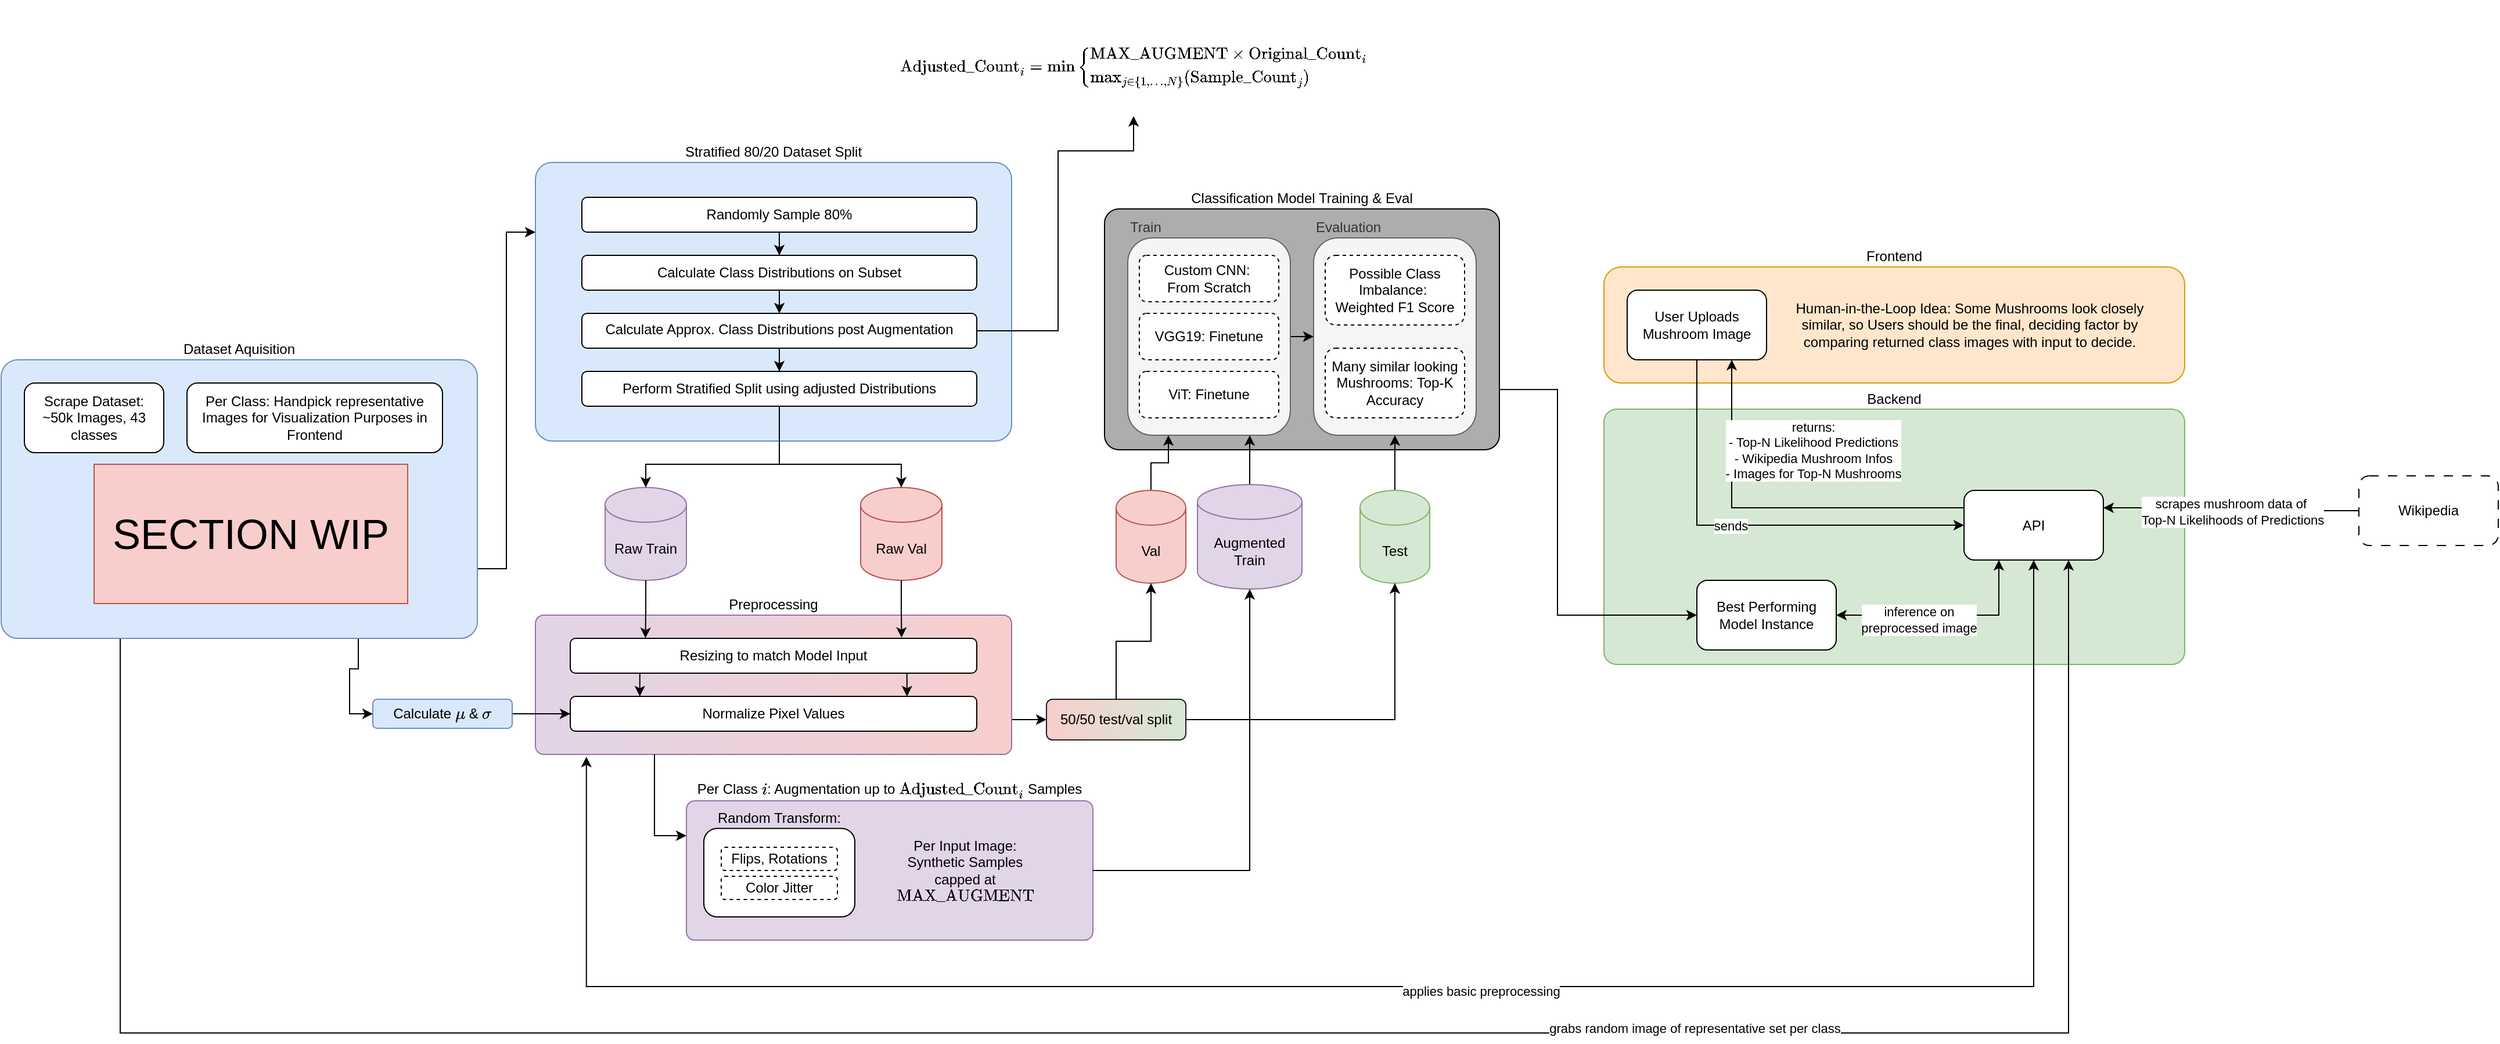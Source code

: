 <mxfile version="24.9.0">
  <diagram id="C5RBs43oDa-KdzZeNtuy" name="Page-1">
    <mxGraphModel dx="2901" dy="2255" grid="1" gridSize="10" guides="1" tooltips="1" connect="1" arrows="1" fold="1" page="1" pageScale="1" pageWidth="827" pageHeight="1169" math="1" shadow="0">
      <root>
        <mxCell id="WIyWlLk6GJQsqaUBKTNV-0" />
        <mxCell id="WIyWlLk6GJQsqaUBKTNV-1" parent="WIyWlLk6GJQsqaUBKTNV-0" />
        <mxCell id="rZa_sODycS4ORoVSW2ID-123" value="Backend" style="rounded=1;whiteSpace=wrap;html=1;arcSize=5;align=center;labelPosition=center;verticalLabelPosition=top;verticalAlign=bottom;fillColor=#d5e8d4;strokeColor=#82b366;" parent="WIyWlLk6GJQsqaUBKTNV-1" vertex="1">
          <mxGeometry x="1190" y="122.5" width="500" height="220" as="geometry" />
        </mxCell>
        <mxCell id="rZa_sODycS4ORoVSW2ID-9" value="Stratified 80/20 Dataset Split" style="rounded=1;whiteSpace=wrap;html=1;labelPosition=center;verticalLabelPosition=top;align=center;verticalAlign=bottom;arcSize=6;textDirection=ltr;fillColor=#dae8fc;strokeColor=#6c8ebf;" parent="WIyWlLk6GJQsqaUBKTNV-1" vertex="1">
          <mxGeometry x="270" y="-90" width="410" height="240" as="geometry" />
        </mxCell>
        <mxCell id="rZa_sODycS4ORoVSW2ID-6" value="Wikipedia" style="rounded=1;whiteSpace=wrap;html=1;dashed=1;dashPattern=8 8;" parent="WIyWlLk6GJQsqaUBKTNV-1" vertex="1">
          <mxGeometry x="1840" y="180" width="120" height="60" as="geometry" />
        </mxCell>
        <mxCell id="rZa_sODycS4ORoVSW2ID-27" style="edgeStyle=orthogonalEdgeStyle;rounded=0;orthogonalLoop=1;jettySize=auto;html=1;exitX=0.5;exitY=1;exitDx=0;exitDy=0;entryX=0.5;entryY=0;entryDx=0;entryDy=0;" parent="WIyWlLk6GJQsqaUBKTNV-1" source="rZa_sODycS4ORoVSW2ID-10" target="rZa_sODycS4ORoVSW2ID-12" edge="1">
          <mxGeometry relative="1" as="geometry" />
        </mxCell>
        <mxCell id="rZa_sODycS4ORoVSW2ID-10" value="Randomly Sample 80%" style="rounded=1;whiteSpace=wrap;html=1;" parent="WIyWlLk6GJQsqaUBKTNV-1" vertex="1">
          <mxGeometry x="310" y="-60" width="340" height="30" as="geometry" />
        </mxCell>
        <mxCell id="rZa_sODycS4ORoVSW2ID-26" style="edgeStyle=orthogonalEdgeStyle;rounded=0;orthogonalLoop=1;jettySize=auto;html=1;exitX=1;exitY=0.5;exitDx=0;exitDy=0;entryX=0.5;entryY=1;entryDx=0;entryDy=0;" parent="WIyWlLk6GJQsqaUBKTNV-1" source="rZa_sODycS4ORoVSW2ID-11" target="rZa_sODycS4ORoVSW2ID-16" edge="1">
          <mxGeometry relative="1" as="geometry">
            <Array as="points">
              <mxPoint x="720" y="55" />
              <mxPoint x="720" y="-100" />
              <mxPoint x="785" y="-100" />
            </Array>
          </mxGeometry>
        </mxCell>
        <mxCell id="rZa_sODycS4ORoVSW2ID-29" style="edgeStyle=orthogonalEdgeStyle;rounded=0;orthogonalLoop=1;jettySize=auto;html=1;exitX=0.5;exitY=1;exitDx=0;exitDy=0;" parent="WIyWlLk6GJQsqaUBKTNV-1" source="rZa_sODycS4ORoVSW2ID-11" target="rZa_sODycS4ORoVSW2ID-13" edge="1">
          <mxGeometry relative="1" as="geometry" />
        </mxCell>
        <mxCell id="rZa_sODycS4ORoVSW2ID-11" value="Calculate Approx. Class Distributions post Augmentation" style="rounded=1;whiteSpace=wrap;html=1;labelPosition=center;verticalLabelPosition=middle;align=center;verticalAlign=top;" parent="WIyWlLk6GJQsqaUBKTNV-1" vertex="1">
          <mxGeometry x="310" y="40" width="340" height="30" as="geometry" />
        </mxCell>
        <mxCell id="rZa_sODycS4ORoVSW2ID-28" style="edgeStyle=orthogonalEdgeStyle;rounded=0;orthogonalLoop=1;jettySize=auto;html=1;exitX=0.5;exitY=1;exitDx=0;exitDy=0;entryX=0.5;entryY=0;entryDx=0;entryDy=0;" parent="WIyWlLk6GJQsqaUBKTNV-1" source="rZa_sODycS4ORoVSW2ID-12" target="rZa_sODycS4ORoVSW2ID-11" edge="1">
          <mxGeometry relative="1" as="geometry" />
        </mxCell>
        <mxCell id="rZa_sODycS4ORoVSW2ID-12" value="Calculate Class Distributions on Subset" style="rounded=1;whiteSpace=wrap;html=1;" parent="WIyWlLk6GJQsqaUBKTNV-1" vertex="1">
          <mxGeometry x="310" y="-10" width="340" height="30" as="geometry" />
        </mxCell>
        <mxCell id="rZa_sODycS4ORoVSW2ID-13" value="Perform Stratified Split using adjusted Distributions" style="rounded=1;whiteSpace=wrap;html=1;" parent="WIyWlLk6GJQsqaUBKTNV-1" vertex="1">
          <mxGeometry x="310" y="90" width="340" height="30" as="geometry" />
        </mxCell>
        <mxCell id="rZa_sODycS4ORoVSW2ID-16" value="&lt;br&gt;\[\text{Adjusted_Count}_i = \min\left\{&lt;br&gt;\begin{array}{l}&lt;br&gt;\text{MAX_AUGMENT} \times \text{Original_Count}_i \\&lt;br&gt;\max_{j \in \{1, \dots, N\}}(\text{Sample_Count}_j)&lt;br&gt;\end{array}&lt;br&gt;\right.\]&lt;div&gt;&lt;br&gt;&lt;/div&gt;&lt;div&gt;&lt;br/&gt;&lt;/div&gt;" style="text;html=1;align=center;verticalAlign=middle;whiteSpace=wrap;rounded=0;" parent="WIyWlLk6GJQsqaUBKTNV-1" vertex="1">
          <mxGeometry x="580" y="-200" width="410" height="70" as="geometry" />
        </mxCell>
        <mxCell id="rZa_sODycS4ORoVSW2ID-86" style="edgeStyle=orthogonalEdgeStyle;rounded=0;orthogonalLoop=1;jettySize=auto;html=1;exitX=1;exitY=0.75;exitDx=0;exitDy=0;entryX=0;entryY=0.5;entryDx=0;entryDy=0;" parent="WIyWlLk6GJQsqaUBKTNV-1" source="rZa_sODycS4ORoVSW2ID-20" target="rZa_sODycS4ORoVSW2ID-63" edge="1">
          <mxGeometry relative="1" as="geometry" />
        </mxCell>
        <mxCell id="rZa_sODycS4ORoVSW2ID-20" value="Preprocessing" style="rounded=1;whiteSpace=wrap;html=1;labelPosition=center;verticalLabelPosition=top;align=center;verticalAlign=bottom;arcSize=6;textDirection=ltr;fillColor=#e1d5e7;strokeColor=#9673a6;gradientColor=#F8CECC;gradientDirection=east;" parent="WIyWlLk6GJQsqaUBKTNV-1" vertex="1">
          <mxGeometry x="270" y="300" width="410" height="120" as="geometry" />
        </mxCell>
        <mxCell id="rZa_sODycS4ORoVSW2ID-21" value="Raw Train" style="shape=cylinder3;whiteSpace=wrap;html=1;boundedLbl=1;backgroundOutline=1;size=15;fillColor=#e1d5e7;strokeColor=#9673a6;" parent="WIyWlLk6GJQsqaUBKTNV-1" vertex="1">
          <mxGeometry x="330" y="190" width="70" height="80" as="geometry" />
        </mxCell>
        <mxCell id="rZa_sODycS4ORoVSW2ID-22" value="Raw Val" style="shape=cylinder3;whiteSpace=wrap;html=1;boundedLbl=1;backgroundOutline=1;size=15;fillColor=#f8cecc;strokeColor=#b85450;" parent="WIyWlLk6GJQsqaUBKTNV-1" vertex="1">
          <mxGeometry x="550" y="190" width="70" height="80" as="geometry" />
        </mxCell>
        <mxCell id="rZa_sODycS4ORoVSW2ID-39" style="edgeStyle=orthogonalEdgeStyle;rounded=0;orthogonalLoop=1;jettySize=auto;html=1;exitX=0.75;exitY=1;exitDx=0;exitDy=0;entryX=0.743;entryY=0.007;entryDx=0;entryDy=0;entryPerimeter=0;" parent="WIyWlLk6GJQsqaUBKTNV-1" edge="1">
          <mxGeometry relative="1" as="geometry">
            <mxPoint x="589.88" y="349.79" as="sourcePoint" />
            <mxPoint x="589.93" y="370.0" as="targetPoint" />
          </mxGeometry>
        </mxCell>
        <mxCell id="rZa_sODycS4ORoVSW2ID-23" value="Resizing to match Model Input" style="rounded=1;whiteSpace=wrap;html=1;fillStyle=solid;" parent="WIyWlLk6GJQsqaUBKTNV-1" vertex="1">
          <mxGeometry x="300" y="320" width="350" height="30" as="geometry" />
        </mxCell>
        <mxCell id="rZa_sODycS4ORoVSW2ID-24" value="Normalize Pixel Values" style="rounded=1;whiteSpace=wrap;html=1;" parent="WIyWlLk6GJQsqaUBKTNV-1" vertex="1">
          <mxGeometry x="300" y="370" width="350" height="30" as="geometry" />
        </mxCell>
        <mxCell id="rZa_sODycS4ORoVSW2ID-32" style="edgeStyle=orthogonalEdgeStyle;rounded=0;orthogonalLoop=1;jettySize=auto;html=1;exitX=0.5;exitY=1;exitDx=0;exitDy=0;entryX=0.5;entryY=0;entryDx=0;entryDy=0;entryPerimeter=0;" parent="WIyWlLk6GJQsqaUBKTNV-1" source="rZa_sODycS4ORoVSW2ID-13" target="rZa_sODycS4ORoVSW2ID-21" edge="1">
          <mxGeometry relative="1" as="geometry">
            <Array as="points">
              <mxPoint x="480" y="170" />
              <mxPoint x="365" y="170" />
            </Array>
          </mxGeometry>
        </mxCell>
        <mxCell id="rZa_sODycS4ORoVSW2ID-33" style="edgeStyle=orthogonalEdgeStyle;rounded=0;orthogonalLoop=1;jettySize=auto;html=1;exitX=0.5;exitY=1;exitDx=0;exitDy=0;entryX=0.5;entryY=0;entryDx=0;entryDy=0;entryPerimeter=0;" parent="WIyWlLk6GJQsqaUBKTNV-1" source="rZa_sODycS4ORoVSW2ID-13" target="rZa_sODycS4ORoVSW2ID-22" edge="1">
          <mxGeometry relative="1" as="geometry">
            <mxPoint x="540" y="170" as="sourcePoint" />
            <mxPoint x="450" y="270" as="targetPoint" />
            <Array as="points">
              <mxPoint x="480" y="170" />
              <mxPoint x="585" y="170" />
            </Array>
          </mxGeometry>
        </mxCell>
        <mxCell id="rZa_sODycS4ORoVSW2ID-43" style="edgeStyle=orthogonalEdgeStyle;rounded=0;orthogonalLoop=1;jettySize=auto;html=1;exitX=1;exitY=0.5;exitDx=0;exitDy=0;entryX=0;entryY=0.5;entryDx=0;entryDy=0;" parent="WIyWlLk6GJQsqaUBKTNV-1" source="rZa_sODycS4ORoVSW2ID-41" target="rZa_sODycS4ORoVSW2ID-24" edge="1">
          <mxGeometry relative="1" as="geometry">
            <mxPoint x="210" y="340" as="targetPoint" />
          </mxGeometry>
        </mxCell>
        <mxCell id="rZa_sODycS4ORoVSW2ID-41" value="Calculate \(\mu\) &amp;amp; \(\sigma\)" style="rounded=1;whiteSpace=wrap;html=1;fillColor=#dae8fc;strokeColor=#6c8ebf;" parent="WIyWlLk6GJQsqaUBKTNV-1" vertex="1">
          <mxGeometry x="130" y="372.5" width="120" height="25" as="geometry" />
        </mxCell>
        <mxCell id="rZa_sODycS4ORoVSW2ID-47" style="edgeStyle=orthogonalEdgeStyle;rounded=0;orthogonalLoop=1;jettySize=auto;html=1;entryX=0.185;entryY=-0.007;entryDx=0;entryDy=0;entryPerimeter=0;" parent="WIyWlLk6GJQsqaUBKTNV-1" source="rZa_sODycS4ORoVSW2ID-21" target="rZa_sODycS4ORoVSW2ID-23" edge="1">
          <mxGeometry relative="1" as="geometry" />
        </mxCell>
        <mxCell id="rZa_sODycS4ORoVSW2ID-49" style="edgeStyle=orthogonalEdgeStyle;rounded=0;orthogonalLoop=1;jettySize=auto;html=1;exitX=0.75;exitY=1;exitDx=0;exitDy=0;entryX=0.743;entryY=0.007;entryDx=0;entryDy=0;entryPerimeter=0;" parent="WIyWlLk6GJQsqaUBKTNV-1" edge="1">
          <mxGeometry relative="1" as="geometry">
            <mxPoint x="359.88" y="350" as="sourcePoint" />
            <mxPoint x="359.88" y="370" as="targetPoint" />
          </mxGeometry>
        </mxCell>
        <mxCell id="rZa_sODycS4ORoVSW2ID-51" value="Per Class \(i\): Augmentation up to \(\text{Adjusted_Count}_i\) Samples" style="rounded=1;whiteSpace=wrap;html=1;labelPosition=center;verticalLabelPosition=top;align=center;verticalAlign=bottom;arcSize=6;textDirection=ltr;fillColor=#e1d5e7;strokeColor=#9673a6;" parent="WIyWlLk6GJQsqaUBKTNV-1" vertex="1">
          <mxGeometry x="400" y="460" width="350" height="120" as="geometry" />
        </mxCell>
        <mxCell id="rZa_sODycS4ORoVSW2ID-52" style="edgeStyle=orthogonalEdgeStyle;rounded=0;orthogonalLoop=1;jettySize=auto;html=1;exitX=0.25;exitY=1;exitDx=0;exitDy=0;entryX=0;entryY=0.25;entryDx=0;entryDy=0;" parent="WIyWlLk6GJQsqaUBKTNV-1" source="rZa_sODycS4ORoVSW2ID-20" target="rZa_sODycS4ORoVSW2ID-51" edge="1">
          <mxGeometry relative="1" as="geometry" />
        </mxCell>
        <mxCell id="rZa_sODycS4ORoVSW2ID-54" style="edgeStyle=orthogonalEdgeStyle;rounded=0;orthogonalLoop=1;jettySize=auto;html=1;entryX=0.815;entryY=-0.02;entryDx=0;entryDy=0;entryPerimeter=0;exitX=0.5;exitY=1;exitDx=0;exitDy=0;exitPerimeter=0;" parent="WIyWlLk6GJQsqaUBKTNV-1" source="rZa_sODycS4ORoVSW2ID-22" target="rZa_sODycS4ORoVSW2ID-23" edge="1">
          <mxGeometry relative="1" as="geometry">
            <mxPoint x="375" y="280" as="sourcePoint" />
            <mxPoint x="375" y="330" as="targetPoint" />
          </mxGeometry>
        </mxCell>
        <mxCell id="rZa_sODycS4ORoVSW2ID-58" value="Random Transform:" style="rounded=1;whiteSpace=wrap;html=1;labelPosition=center;verticalLabelPosition=top;align=center;verticalAlign=bottom;" parent="WIyWlLk6GJQsqaUBKTNV-1" vertex="1">
          <mxGeometry x="415" y="483.75" width="130" height="76.25" as="geometry" />
        </mxCell>
        <mxCell id="rZa_sODycS4ORoVSW2ID-55" value="Flips, Rotations" style="rounded=1;whiteSpace=wrap;html=1;dashed=1;" parent="WIyWlLk6GJQsqaUBKTNV-1" vertex="1">
          <mxGeometry x="430" y="500" width="100" height="20" as="geometry" />
        </mxCell>
        <mxCell id="rZa_sODycS4ORoVSW2ID-57" value="Color Jitter" style="rounded=1;whiteSpace=wrap;html=1;dashed=1;" parent="WIyWlLk6GJQsqaUBKTNV-1" vertex="1">
          <mxGeometry x="430" y="525" width="100" height="20" as="geometry" />
        </mxCell>
        <mxCell id="rZa_sODycS4ORoVSW2ID-59" value="Per Input Image: Synthetic Samples capped at \(\text{MAX_AUGMENT}\)" style="text;html=1;align=center;verticalAlign=middle;whiteSpace=wrap;rounded=0;" parent="WIyWlLk6GJQsqaUBKTNV-1" vertex="1">
          <mxGeometry x="570" y="480" width="140" height="80" as="geometry" />
        </mxCell>
        <mxCell id="rZa_sODycS4ORoVSW2ID-109" style="edgeStyle=orthogonalEdgeStyle;rounded=0;orthogonalLoop=1;jettySize=auto;html=1;exitX=1;exitY=0.75;exitDx=0;exitDy=0;entryX=0;entryY=0.5;entryDx=0;entryDy=0;" parent="WIyWlLk6GJQsqaUBKTNV-1" source="rZa_sODycS4ORoVSW2ID-67" target="rZa_sODycS4ORoVSW2ID-91" edge="1">
          <mxGeometry relative="1" as="geometry">
            <Array as="points">
              <mxPoint x="1150" y="106" />
              <mxPoint x="1150" y="300" />
            </Array>
          </mxGeometry>
        </mxCell>
        <mxCell id="rZa_sODycS4ORoVSW2ID-67" value="Classification Model Training &amp;amp; Eval" style="rounded=1;whiteSpace=wrap;html=1;labelPosition=center;verticalLabelPosition=top;align=center;verticalAlign=bottom;arcSize=6;textDirection=ltr;fillColor=#ADADAD;" parent="WIyWlLk6GJQsqaUBKTNV-1" vertex="1">
          <mxGeometry x="760" y="-50" width="340" height="207.5" as="geometry" />
        </mxCell>
        <mxCell id="rZa_sODycS4ORoVSW2ID-85" style="edgeStyle=orthogonalEdgeStyle;rounded=0;orthogonalLoop=1;jettySize=auto;html=1;exitX=0.5;exitY=0;exitDx=0;exitDy=0;exitPerimeter=0;entryX=0.5;entryY=1;entryDx=0;entryDy=0;" parent="WIyWlLk6GJQsqaUBKTNV-1" source="rZa_sODycS4ORoVSW2ID-60" target="rZa_sODycS4ORoVSW2ID-79" edge="1">
          <mxGeometry relative="1" as="geometry" />
        </mxCell>
        <mxCell id="rZa_sODycS4ORoVSW2ID-60" value="Test" style="shape=cylinder3;whiteSpace=wrap;html=1;boundedLbl=1;backgroundOutline=1;size=15;fillColor=#D5E8D4;strokeColor=#82B366;" parent="WIyWlLk6GJQsqaUBKTNV-1" vertex="1">
          <mxGeometry x="980" y="192.5" width="60" height="80" as="geometry" />
        </mxCell>
        <mxCell id="rZa_sODycS4ORoVSW2ID-80" style="edgeStyle=orthogonalEdgeStyle;rounded=0;orthogonalLoop=1;jettySize=auto;html=1;exitX=0.5;exitY=0;exitDx=0;exitDy=0;exitPerimeter=0;entryX=0.25;entryY=1;entryDx=0;entryDy=0;" parent="WIyWlLk6GJQsqaUBKTNV-1" source="rZa_sODycS4ORoVSW2ID-61" target="rZa_sODycS4ORoVSW2ID-77" edge="1">
          <mxGeometry relative="1" as="geometry" />
        </mxCell>
        <mxCell id="rZa_sODycS4ORoVSW2ID-61" value="Val" style="shape=cylinder3;whiteSpace=wrap;html=1;boundedLbl=1;backgroundOutline=1;size=15;fillColor=#f8cecc;strokeColor=#b85450;" parent="WIyWlLk6GJQsqaUBKTNV-1" vertex="1">
          <mxGeometry x="770" y="192.5" width="60" height="80" as="geometry" />
        </mxCell>
        <mxCell id="rZa_sODycS4ORoVSW2ID-63" value="50/50 test/val split" style="rounded=1;whiteSpace=wrap;html=1;fillColor=#D5E8D4;strokeColor=#1F1F1F;gradientColor=#F8CECC;gradientDirection=west;" parent="WIyWlLk6GJQsqaUBKTNV-1" vertex="1">
          <mxGeometry x="710" y="372.5" width="120" height="35" as="geometry" />
        </mxCell>
        <mxCell id="rZa_sODycS4ORoVSW2ID-64" style="edgeStyle=orthogonalEdgeStyle;rounded=0;orthogonalLoop=1;jettySize=auto;html=1;exitX=1;exitY=0.5;exitDx=0;exitDy=0;entryX=0.5;entryY=1;entryDx=0;entryDy=0;entryPerimeter=0;" parent="WIyWlLk6GJQsqaUBKTNV-1" source="rZa_sODycS4ORoVSW2ID-63" target="rZa_sODycS4ORoVSW2ID-60" edge="1">
          <mxGeometry relative="1" as="geometry">
            <Array as="points">
              <mxPoint x="1010" y="390" />
            </Array>
          </mxGeometry>
        </mxCell>
        <mxCell id="rZa_sODycS4ORoVSW2ID-65" style="edgeStyle=orthogonalEdgeStyle;rounded=0;orthogonalLoop=1;jettySize=auto;html=1;exitX=0.5;exitY=0;exitDx=0;exitDy=0;entryX=0.5;entryY=1;entryDx=0;entryDy=0;entryPerimeter=0;" parent="WIyWlLk6GJQsqaUBKTNV-1" source="rZa_sODycS4ORoVSW2ID-63" target="rZa_sODycS4ORoVSW2ID-61" edge="1">
          <mxGeometry relative="1" as="geometry" />
        </mxCell>
        <mxCell id="rZa_sODycS4ORoVSW2ID-84" style="edgeStyle=orthogonalEdgeStyle;rounded=0;orthogonalLoop=1;jettySize=auto;html=1;exitX=1;exitY=0.5;exitDx=0;exitDy=0;entryX=0;entryY=0.5;entryDx=0;entryDy=0;" parent="WIyWlLk6GJQsqaUBKTNV-1" source="rZa_sODycS4ORoVSW2ID-77" target="rZa_sODycS4ORoVSW2ID-79" edge="1">
          <mxGeometry relative="1" as="geometry" />
        </mxCell>
        <mxCell id="rZa_sODycS4ORoVSW2ID-77" value="Train" style="rounded=1;whiteSpace=wrap;html=1;labelPosition=center;verticalLabelPosition=top;align=left;verticalAlign=bottom;fillStyle=auto;fillColor=#f5f5f5;fontColor=#333333;strokeColor=#666666;" parent="WIyWlLk6GJQsqaUBKTNV-1" vertex="1">
          <mxGeometry x="780" y="-25" width="140" height="170" as="geometry" />
        </mxCell>
        <mxCell id="rZa_sODycS4ORoVSW2ID-68" value="&lt;div&gt;Custom CNN:&amp;nbsp;&lt;/div&gt;&lt;div&gt;From Scratch&lt;/div&gt;" style="rounded=1;whiteSpace=wrap;html=1;dashed=1;" parent="WIyWlLk6GJQsqaUBKTNV-1" vertex="1">
          <mxGeometry x="790" y="-10" width="120" height="40" as="geometry" />
        </mxCell>
        <mxCell id="rZa_sODycS4ORoVSW2ID-69" value="VGG19: Finetune" style="rounded=1;whiteSpace=wrap;html=1;dashed=1;" parent="WIyWlLk6GJQsqaUBKTNV-1" vertex="1">
          <mxGeometry x="790" y="40" width="120" height="40" as="geometry" />
        </mxCell>
        <mxCell id="rZa_sODycS4ORoVSW2ID-70" value="ViT: Finetune" style="rounded=1;whiteSpace=wrap;html=1;dashed=1;" parent="WIyWlLk6GJQsqaUBKTNV-1" vertex="1">
          <mxGeometry x="790" y="90" width="120" height="40" as="geometry" />
        </mxCell>
        <mxCell id="rZa_sODycS4ORoVSW2ID-81" style="edgeStyle=orthogonalEdgeStyle;rounded=0;orthogonalLoop=1;jettySize=auto;html=1;exitX=0.5;exitY=0;exitDx=0;exitDy=0;exitPerimeter=0;entryX=0.75;entryY=1;entryDx=0;entryDy=0;" parent="WIyWlLk6GJQsqaUBKTNV-1" source="rZa_sODycS4ORoVSW2ID-71" target="rZa_sODycS4ORoVSW2ID-77" edge="1">
          <mxGeometry relative="1" as="geometry" />
        </mxCell>
        <mxCell id="rZa_sODycS4ORoVSW2ID-71" value="Augmented Train" style="shape=cylinder3;whiteSpace=wrap;html=1;boundedLbl=1;backgroundOutline=1;size=15;fillColor=#e1d5e7;strokeColor=#9673a6;" parent="WIyWlLk6GJQsqaUBKTNV-1" vertex="1">
          <mxGeometry x="840" y="187.5" width="90" height="90" as="geometry" />
        </mxCell>
        <mxCell id="rZa_sODycS4ORoVSW2ID-72" style="edgeStyle=orthogonalEdgeStyle;rounded=0;orthogonalLoop=1;jettySize=auto;html=1;exitX=1;exitY=0.5;exitDx=0;exitDy=0;entryX=0.5;entryY=1;entryDx=0;entryDy=0;entryPerimeter=0;" parent="WIyWlLk6GJQsqaUBKTNV-1" source="rZa_sODycS4ORoVSW2ID-51" target="rZa_sODycS4ORoVSW2ID-71" edge="1">
          <mxGeometry relative="1" as="geometry" />
        </mxCell>
        <mxCell id="rZa_sODycS4ORoVSW2ID-89" style="edgeStyle=orthogonalEdgeStyle;rounded=0;orthogonalLoop=1;jettySize=auto;html=1;exitX=1;exitY=0.75;exitDx=0;exitDy=0;entryX=0;entryY=0.25;entryDx=0;entryDy=0;" parent="WIyWlLk6GJQsqaUBKTNV-1" source="rZa_sODycS4ORoVSW2ID-73" target="rZa_sODycS4ORoVSW2ID-9" edge="1">
          <mxGeometry relative="1" as="geometry" />
        </mxCell>
        <mxCell id="rZa_sODycS4ORoVSW2ID-117" style="edgeStyle=orthogonalEdgeStyle;rounded=0;orthogonalLoop=1;jettySize=auto;html=1;exitX=0.25;exitY=1;exitDx=0;exitDy=0;entryX=0.75;entryY=1;entryDx=0;entryDy=0;" parent="WIyWlLk6GJQsqaUBKTNV-1" source="rZa_sODycS4ORoVSW2ID-73" target="rZa_sODycS4ORoVSW2ID-106" edge="1">
          <mxGeometry relative="1" as="geometry">
            <Array as="points">
              <mxPoint x="-87" y="660" />
              <mxPoint x="1590" y="660" />
            </Array>
          </mxGeometry>
        </mxCell>
        <mxCell id="rZa_sODycS4ORoVSW2ID-118" value="grabs random image of representative set per class" style="edgeLabel;html=1;align=center;verticalAlign=middle;resizable=0;points=[];" parent="rZa_sODycS4ORoVSW2ID-117" vertex="1" connectable="0">
          <mxGeometry x="0.398" y="4" relative="1" as="geometry">
            <mxPoint as="offset" />
          </mxGeometry>
        </mxCell>
        <mxCell id="rZa_sODycS4ORoVSW2ID-124" style="edgeStyle=orthogonalEdgeStyle;rounded=0;orthogonalLoop=1;jettySize=auto;html=1;exitX=0.75;exitY=1;exitDx=0;exitDy=0;entryX=0;entryY=0.5;entryDx=0;entryDy=0;" parent="WIyWlLk6GJQsqaUBKTNV-1" source="rZa_sODycS4ORoVSW2ID-73" target="rZa_sODycS4ORoVSW2ID-41" edge="1">
          <mxGeometry relative="1" as="geometry" />
        </mxCell>
        <mxCell id="rZa_sODycS4ORoVSW2ID-73" value="Dataset Aquisition" style="rounded=1;whiteSpace=wrap;html=1;labelPosition=center;verticalLabelPosition=top;align=center;verticalAlign=bottom;arcSize=6;textDirection=ltr;fillColor=#dae8fc;strokeColor=#6c8ebf;" parent="WIyWlLk6GJQsqaUBKTNV-1" vertex="1">
          <mxGeometry x="-190" y="80" width="410" height="240" as="geometry" />
        </mxCell>
        <mxCell id="rZa_sODycS4ORoVSW2ID-74" value="&lt;div&gt;Scrape Dataset:&lt;/div&gt;&lt;div&gt;~50k Images, 43 classes&lt;br&gt;&lt;/div&gt;" style="rounded=1;whiteSpace=wrap;html=1;" parent="WIyWlLk6GJQsqaUBKTNV-1" vertex="1">
          <mxGeometry x="-170" y="100" width="120" height="60" as="geometry" />
        </mxCell>
        <mxCell id="rZa_sODycS4ORoVSW2ID-75" value="&lt;font style=&quot;font-size: 36px;&quot;&gt;SECTION WIP&lt;br&gt;&lt;/font&gt;" style="text;html=1;align=center;verticalAlign=middle;whiteSpace=wrap;rounded=0;fillColor=#f8cecc;strokeColor=#b85450;" parent="WIyWlLk6GJQsqaUBKTNV-1" vertex="1">
          <mxGeometry x="-110" y="170" width="270" height="120" as="geometry" />
        </mxCell>
        <mxCell id="rZa_sODycS4ORoVSW2ID-78" value="Per Class: Handpick representative Images for Visualization Purposes in Frontend" style="rounded=1;whiteSpace=wrap;html=1;" parent="WIyWlLk6GJQsqaUBKTNV-1" vertex="1">
          <mxGeometry x="-30" y="100" width="220" height="60" as="geometry" />
        </mxCell>
        <mxCell id="rZa_sODycS4ORoVSW2ID-79" value="Evaluation" style="rounded=1;whiteSpace=wrap;html=1;labelPosition=center;verticalLabelPosition=top;align=left;verticalAlign=bottom;fillColor=#f5f5f5;fontColor=#333333;strokeColor=#666666;" parent="WIyWlLk6GJQsqaUBKTNV-1" vertex="1">
          <mxGeometry x="940" y="-25" width="140" height="170" as="geometry" />
        </mxCell>
        <mxCell id="rZa_sODycS4ORoVSW2ID-82" value="&lt;div&gt;Possible Class Imbalance:&amp;nbsp;&lt;/div&gt;&lt;div&gt;Weighted F1 Score&lt;/div&gt;" style="rounded=1;whiteSpace=wrap;html=1;dashed=1;" parent="WIyWlLk6GJQsqaUBKTNV-1" vertex="1">
          <mxGeometry x="950" y="-10" width="120" height="60" as="geometry" />
        </mxCell>
        <mxCell id="rZa_sODycS4ORoVSW2ID-83" value="Many similar looking Mushrooms: Top-K Accuracy" style="rounded=1;whiteSpace=wrap;html=1;dashed=1;" parent="WIyWlLk6GJQsqaUBKTNV-1" vertex="1">
          <mxGeometry x="950" y="70" width="120" height="60" as="geometry" />
        </mxCell>
        <mxCell id="rZa_sODycS4ORoVSW2ID-91" value="Best Performing Model Instance" style="rounded=1;whiteSpace=wrap;html=1;" parent="WIyWlLk6GJQsqaUBKTNV-1" vertex="1">
          <mxGeometry x="1270" y="270" width="120" height="60" as="geometry" />
        </mxCell>
        <mxCell id="rZa_sODycS4ORoVSW2ID-104" value="Frontend" style="rounded=1;whiteSpace=wrap;html=1;labelPosition=center;verticalLabelPosition=top;align=center;verticalAlign=bottom;fillColor=#ffe6cc;strokeColor=#d79b00;" parent="WIyWlLk6GJQsqaUBKTNV-1" vertex="1">
          <mxGeometry x="1190" width="500" height="100" as="geometry" />
        </mxCell>
        <mxCell id="rZa_sODycS4ORoVSW2ID-107" style="edgeStyle=orthogonalEdgeStyle;rounded=0;orthogonalLoop=1;jettySize=auto;html=1;exitX=0.5;exitY=1;exitDx=0;exitDy=0;entryX=0;entryY=0.5;entryDx=0;entryDy=0;" parent="WIyWlLk6GJQsqaUBKTNV-1" source="rZa_sODycS4ORoVSW2ID-105" target="rZa_sODycS4ORoVSW2ID-106" edge="1">
          <mxGeometry relative="1" as="geometry" />
        </mxCell>
        <mxCell id="rZa_sODycS4ORoVSW2ID-108" value="sends" style="edgeLabel;html=1;align=center;verticalAlign=middle;resizable=0;points=[];" parent="rZa_sODycS4ORoVSW2ID-107" vertex="1" connectable="0">
          <mxGeometry x="-0.08" relative="1" as="geometry">
            <mxPoint as="offset" />
          </mxGeometry>
        </mxCell>
        <mxCell id="rZa_sODycS4ORoVSW2ID-105" value="User Uploads Mushroom Image" style="rounded=1;whiteSpace=wrap;html=1;" parent="WIyWlLk6GJQsqaUBKTNV-1" vertex="1">
          <mxGeometry x="1210" y="20" width="120" height="60" as="geometry" />
        </mxCell>
        <mxCell id="rZa_sODycS4ORoVSW2ID-112" style="edgeStyle=orthogonalEdgeStyle;rounded=0;orthogonalLoop=1;jettySize=auto;html=1;exitX=0.25;exitY=1;exitDx=0;exitDy=0;entryX=1;entryY=0.5;entryDx=0;entryDy=0;startArrow=classic;startFill=1;" parent="WIyWlLk6GJQsqaUBKTNV-1" source="rZa_sODycS4ORoVSW2ID-106" target="rZa_sODycS4ORoVSW2ID-91" edge="1">
          <mxGeometry relative="1" as="geometry" />
        </mxCell>
        <mxCell id="rZa_sODycS4ORoVSW2ID-114" value="&lt;div&gt;inference on&lt;/div&gt;&lt;div&gt;preprocessed image&lt;br&gt;&lt;/div&gt;" style="edgeLabel;html=1;align=center;verticalAlign=middle;resizable=0;points=[];" parent="rZa_sODycS4ORoVSW2ID-112" vertex="1" connectable="0">
          <mxGeometry x="0.257" y="4" relative="1" as="geometry">
            <mxPoint x="1" as="offset" />
          </mxGeometry>
        </mxCell>
        <mxCell id="rZa_sODycS4ORoVSW2ID-115" style="edgeStyle=orthogonalEdgeStyle;rounded=0;orthogonalLoop=1;jettySize=auto;html=1;exitX=1;exitY=0.25;exitDx=0;exitDy=0;entryX=0;entryY=0.5;entryDx=0;entryDy=0;endArrow=none;endFill=0;startArrow=classic;startFill=1;" parent="WIyWlLk6GJQsqaUBKTNV-1" source="rZa_sODycS4ORoVSW2ID-106" target="rZa_sODycS4ORoVSW2ID-6" edge="1">
          <mxGeometry relative="1" as="geometry" />
        </mxCell>
        <mxCell id="rZa_sODycS4ORoVSW2ID-116" value="&lt;div&gt;scrapes mushroom data of&amp;nbsp;&lt;/div&gt;&lt;div&gt;Top-N Likelihoods of Predictions&lt;/div&gt;" style="edgeLabel;html=1;align=center;verticalAlign=middle;resizable=0;points=[];" parent="rZa_sODycS4ORoVSW2ID-115" vertex="1" connectable="0">
          <mxGeometry x="-0.277" y="-4" relative="1" as="geometry">
            <mxPoint x="30" y="-1" as="offset" />
          </mxGeometry>
        </mxCell>
        <mxCell id="rZa_sODycS4ORoVSW2ID-119" style="edgeStyle=orthogonalEdgeStyle;rounded=0;orthogonalLoop=1;jettySize=auto;html=1;exitX=0;exitY=0.25;exitDx=0;exitDy=0;entryX=0.75;entryY=1;entryDx=0;entryDy=0;" parent="WIyWlLk6GJQsqaUBKTNV-1" source="rZa_sODycS4ORoVSW2ID-106" target="rZa_sODycS4ORoVSW2ID-105" edge="1">
          <mxGeometry relative="1" as="geometry" />
        </mxCell>
        <mxCell id="rZa_sODycS4ORoVSW2ID-120" value="&lt;div&gt;returns:&lt;/div&gt;&lt;div&gt;- Top-N Likelihood Predictions&lt;/div&gt;&lt;div&gt;- Wikipedia Mushroom Infos&lt;/div&gt;&lt;div&gt;- Images for Top-N Mushrooms&lt;br&gt;&lt;/div&gt;" style="edgeLabel;html=1;align=center;verticalAlign=middle;resizable=0;points=[];" parent="rZa_sODycS4ORoVSW2ID-119" vertex="1" connectable="0">
          <mxGeometry x="0.482" y="1" relative="1" as="geometry">
            <mxPoint x="71" y="-7" as="offset" />
          </mxGeometry>
        </mxCell>
        <mxCell id="rZa_sODycS4ORoVSW2ID-106" value="API" style="rounded=1;whiteSpace=wrap;html=1;" parent="WIyWlLk6GJQsqaUBKTNV-1" vertex="1">
          <mxGeometry x="1500" y="192.5" width="120" height="60" as="geometry" />
        </mxCell>
        <mxCell id="rZa_sODycS4ORoVSW2ID-110" style="edgeStyle=orthogonalEdgeStyle;rounded=0;orthogonalLoop=1;jettySize=auto;html=1;exitX=0.5;exitY=1;exitDx=0;exitDy=0;entryX=0.107;entryY=1.017;entryDx=0;entryDy=0;entryPerimeter=0;startArrow=classic;startFill=1;" parent="WIyWlLk6GJQsqaUBKTNV-1" source="rZa_sODycS4ORoVSW2ID-106" target="rZa_sODycS4ORoVSW2ID-20" edge="1">
          <mxGeometry relative="1" as="geometry">
            <Array as="points">
              <mxPoint x="1560" y="620" />
              <mxPoint x="314" y="620" />
            </Array>
          </mxGeometry>
        </mxCell>
        <mxCell id="rZa_sODycS4ORoVSW2ID-111" value="applies basic preprocessing" style="edgeLabel;html=1;align=center;verticalAlign=middle;resizable=0;points=[];" parent="rZa_sODycS4ORoVSW2ID-110" vertex="1" connectable="0">
          <mxGeometry x="-0.069" y="4" relative="1" as="geometry">
            <mxPoint as="offset" />
          </mxGeometry>
        </mxCell>
        <mxCell id="rZa_sODycS4ORoVSW2ID-121" value="Human-in-the-Loop Idea: Some Mushrooms look closely similar, so Users should be the final, deciding factor by comparing returned class images with input to decide." style="text;html=1;align=center;verticalAlign=middle;whiteSpace=wrap;rounded=0;" parent="WIyWlLk6GJQsqaUBKTNV-1" vertex="1">
          <mxGeometry x="1340" y="20" width="330" height="60" as="geometry" />
        </mxCell>
      </root>
    </mxGraphModel>
  </diagram>
</mxfile>

